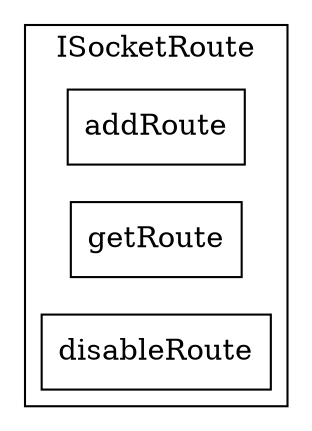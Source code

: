 strict digraph {
rankdir="LR"
node [shape=box]
subgraph cluster_298_ISocketRoute {
label = "ISocketRoute"
"298_addRoute" [label="addRoute"]
"298_getRoute" [label="getRoute"]
"298_disableRoute" [label="disableRoute"]
}subgraph cluster_solidity {
label = "[Solidity]"
}
}